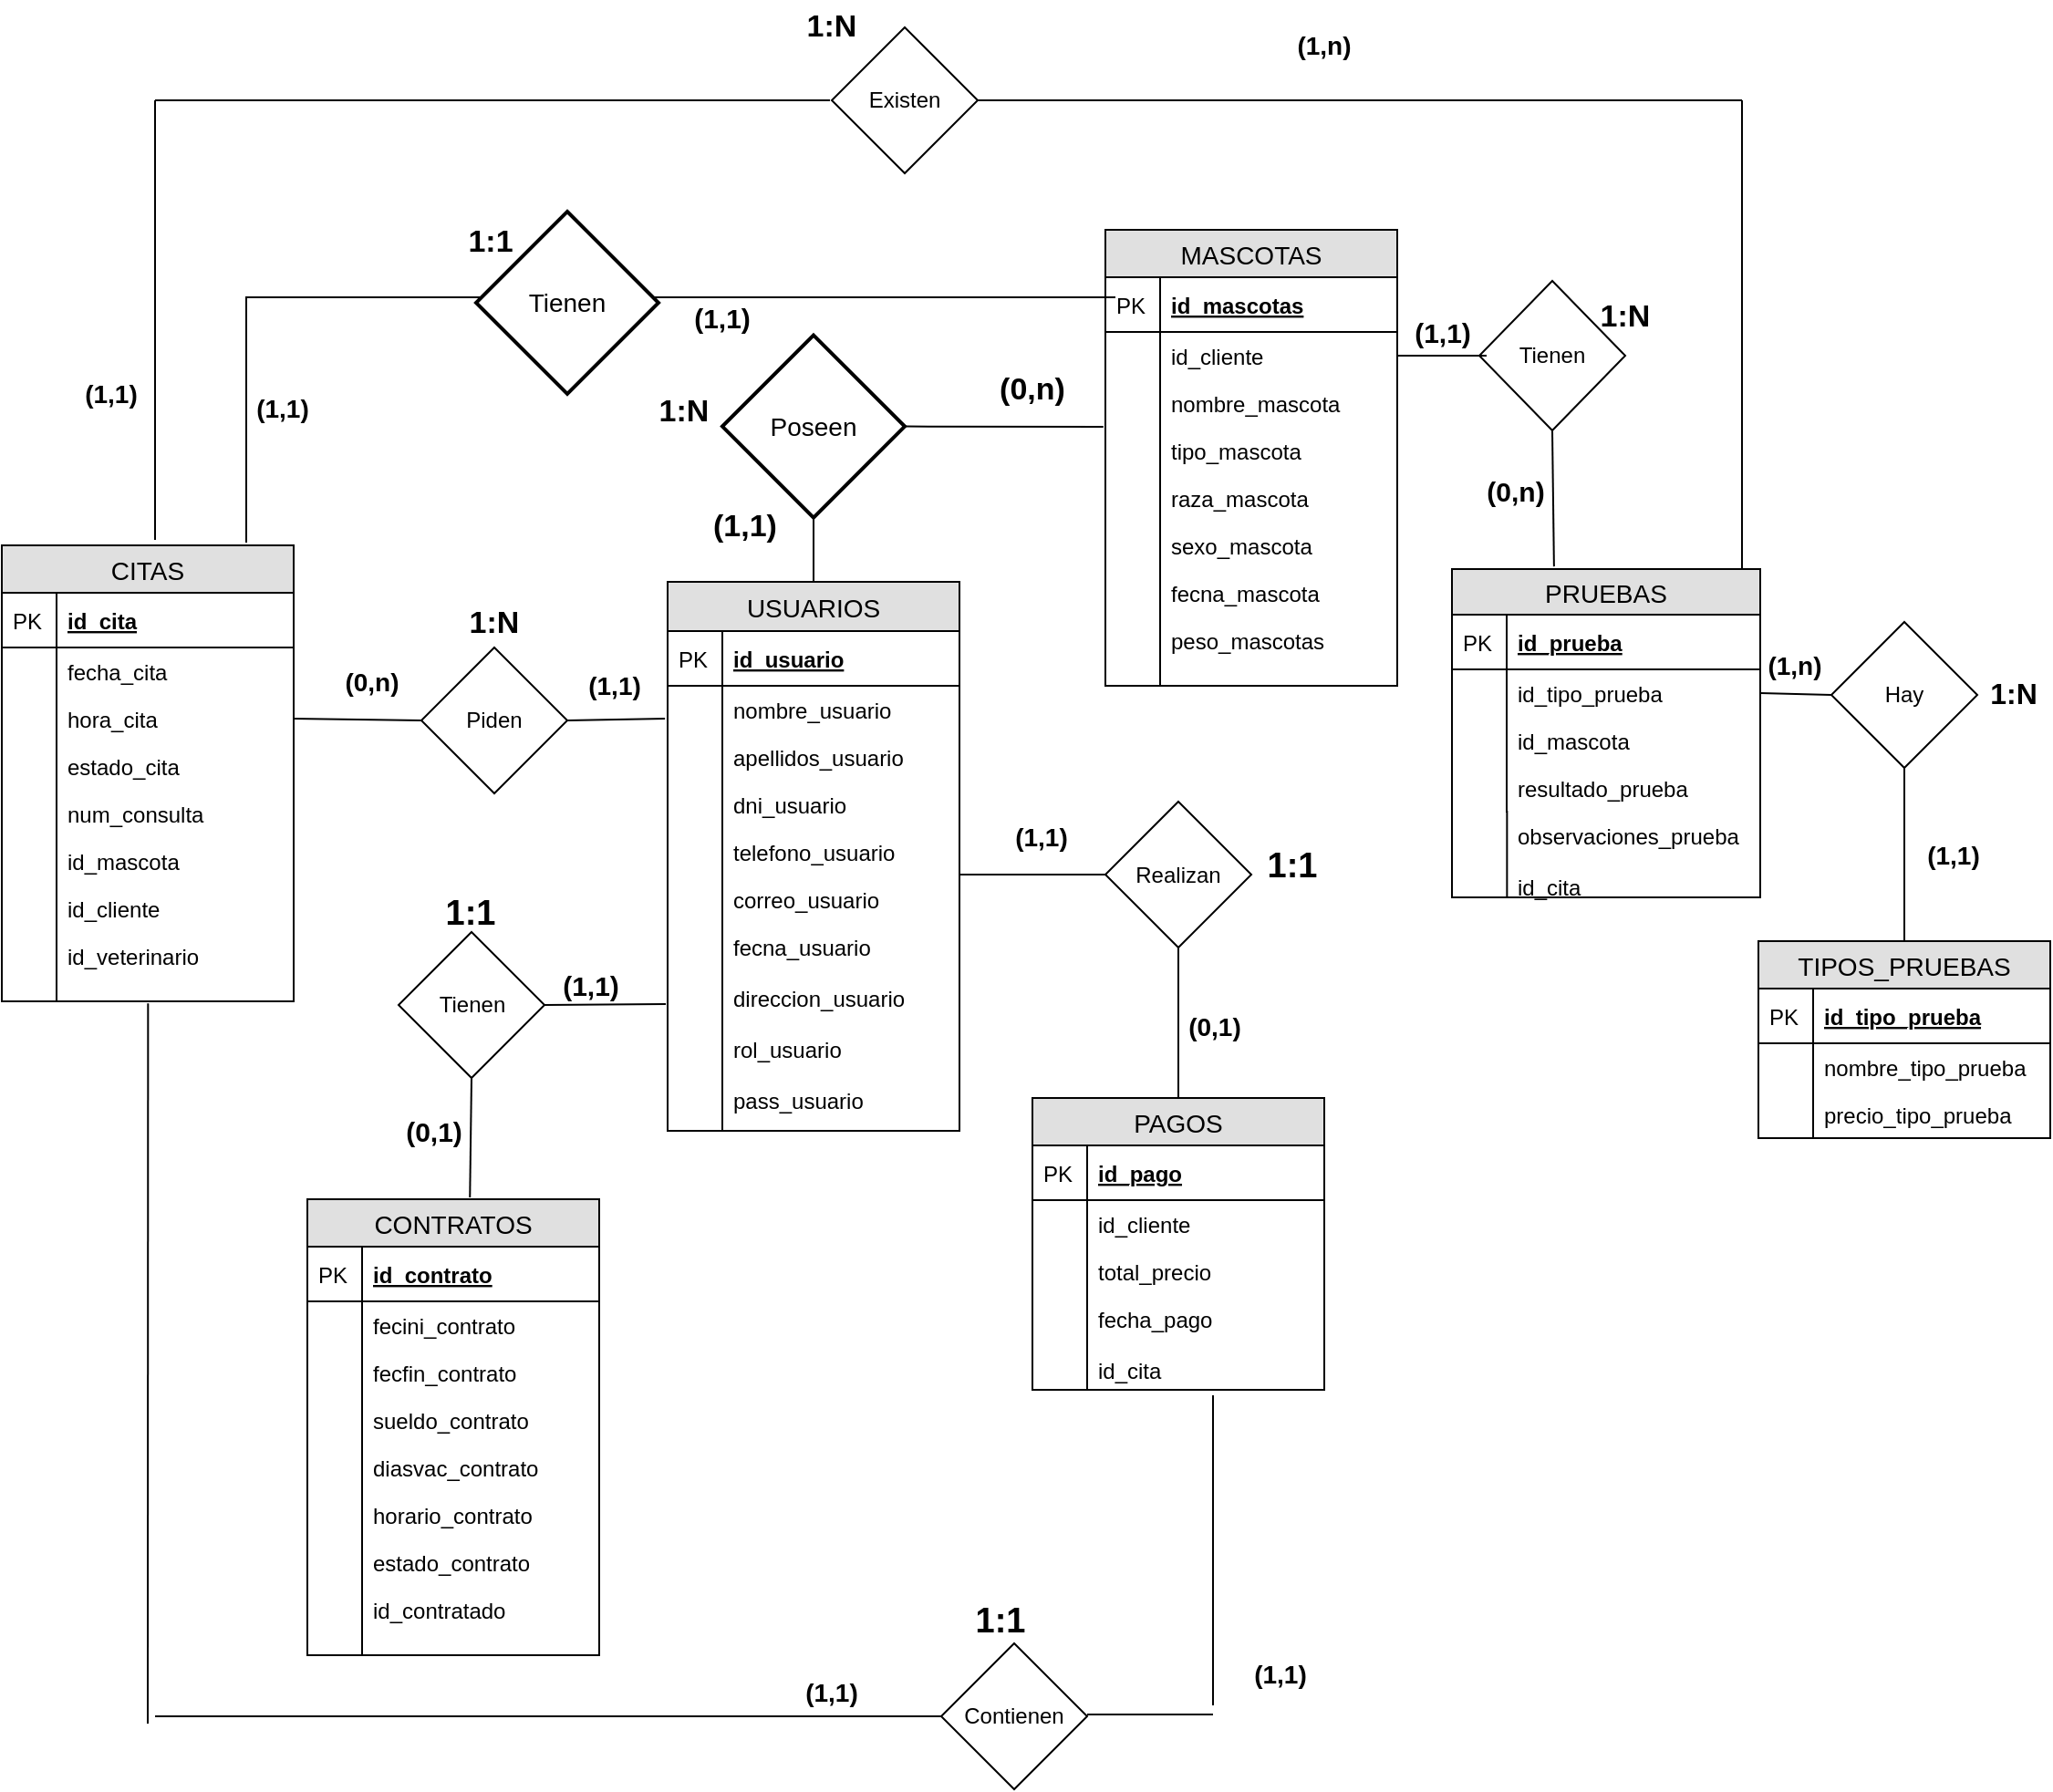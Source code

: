 <mxfile version="10.6.5" type="device"><diagram id="IYb34fMl7x2EvdVLrLcc" name="Page-1"><mxGraphModel dx="1837" dy="550" grid="1" gridSize="10" guides="1" tooltips="1" connect="1" arrows="1" fold="1" page="1" pageScale="1" pageWidth="827" pageHeight="1169" math="0" shadow="0"><root><mxCell id="0"/><mxCell id="1" parent="0"/><mxCell id="CLVACz6pk4VIJfREHLNW-69" value="CITAS" style="swimlane;fontStyle=0;childLayout=stackLayout;horizontal=1;startSize=26;fillColor=#e0e0e0;horizontalStack=0;resizeParent=1;resizeParentMax=0;resizeLast=0;collapsible=1;marginBottom=0;swimlaneFillColor=#ffffff;align=center;fontSize=14;" parent="1" vertex="1"><mxGeometry x="-574" y="404" width="160" height="250" as="geometry"><mxRectangle x="20" y="20" width="70" height="26" as="alternateBounds"/></mxGeometry></mxCell><mxCell id="CLVACz6pk4VIJfREHLNW-70" value="id_cita" style="shape=partialRectangle;top=0;left=0;right=0;bottom=1;align=left;verticalAlign=middle;fillColor=none;spacingLeft=34;spacingRight=4;overflow=hidden;rotatable=0;points=[[0,0.5],[1,0.5]];portConstraint=eastwest;dropTarget=0;fontStyle=5;fontSize=12;" parent="CLVACz6pk4VIJfREHLNW-69" vertex="1"><mxGeometry y="26" width="160" height="30" as="geometry"/></mxCell><mxCell id="CLVACz6pk4VIJfREHLNW-71" value="PK" style="shape=partialRectangle;top=0;left=0;bottom=0;fillColor=none;align=left;verticalAlign=middle;spacingLeft=4;spacingRight=4;overflow=hidden;rotatable=0;points=[];portConstraint=eastwest;part=1;fontSize=12;" parent="CLVACz6pk4VIJfREHLNW-70" vertex="1" connectable="0"><mxGeometry width="30" height="30" as="geometry"/></mxCell><mxCell id="CLVACz6pk4VIJfREHLNW-72" value="fecha_cita" style="shape=partialRectangle;top=0;left=0;right=0;bottom=0;align=left;verticalAlign=top;fillColor=none;spacingLeft=34;spacingRight=4;overflow=hidden;rotatable=0;points=[[0,0.5],[1,0.5]];portConstraint=eastwest;dropTarget=0;fontSize=12;" parent="CLVACz6pk4VIJfREHLNW-69" vertex="1"><mxGeometry y="56" width="160" height="26" as="geometry"/></mxCell><mxCell id="CLVACz6pk4VIJfREHLNW-73" value="" style="shape=partialRectangle;top=0;left=0;bottom=0;fillColor=none;align=left;verticalAlign=top;spacingLeft=4;spacingRight=4;overflow=hidden;rotatable=0;points=[];portConstraint=eastwest;part=1;fontSize=12;" parent="CLVACz6pk4VIJfREHLNW-72" vertex="1" connectable="0"><mxGeometry width="30" height="26" as="geometry"/></mxCell><mxCell id="CLVACz6pk4VIJfREHLNW-74" value="hora_cita" style="shape=partialRectangle;top=0;left=0;right=0;bottom=0;align=left;verticalAlign=top;fillColor=none;spacingLeft=34;spacingRight=4;overflow=hidden;rotatable=0;points=[[0,0.5],[1,0.5]];portConstraint=eastwest;dropTarget=0;fontSize=12;" parent="CLVACz6pk4VIJfREHLNW-69" vertex="1"><mxGeometry y="82" width="160" height="26" as="geometry"/></mxCell><mxCell id="CLVACz6pk4VIJfREHLNW-75" value="" style="shape=partialRectangle;top=0;left=0;bottom=0;fillColor=none;align=left;verticalAlign=top;spacingLeft=4;spacingRight=4;overflow=hidden;rotatable=0;points=[];portConstraint=eastwest;part=1;fontSize=12;" parent="CLVACz6pk4VIJfREHLNW-74" vertex="1" connectable="0"><mxGeometry width="30" height="26" as="geometry"/></mxCell><mxCell id="CLVACz6pk4VIJfREHLNW-147" value="estado_cita" style="shape=partialRectangle;top=0;left=0;right=0;bottom=0;align=left;verticalAlign=top;fillColor=none;spacingLeft=34;spacingRight=4;overflow=hidden;rotatable=0;points=[[0,0.5],[1,0.5]];portConstraint=eastwest;dropTarget=0;fontSize=12;" parent="CLVACz6pk4VIJfREHLNW-69" vertex="1"><mxGeometry y="108" width="160" height="26" as="geometry"/></mxCell><mxCell id="CLVACz6pk4VIJfREHLNW-148" value="" style="shape=partialRectangle;top=0;left=0;bottom=0;fillColor=none;align=left;verticalAlign=top;spacingLeft=4;spacingRight=4;overflow=hidden;rotatable=0;points=[];portConstraint=eastwest;part=1;fontSize=12;" parent="CLVACz6pk4VIJfREHLNW-147" vertex="1" connectable="0"><mxGeometry width="30" height="26" as="geometry"/></mxCell><mxCell id="CLVACz6pk4VIJfREHLNW-149" value="num_consulta" style="shape=partialRectangle;top=0;left=0;right=0;bottom=0;align=left;verticalAlign=top;fillColor=none;spacingLeft=34;spacingRight=4;overflow=hidden;rotatable=0;points=[[0,0.5],[1,0.5]];portConstraint=eastwest;dropTarget=0;fontSize=12;" parent="CLVACz6pk4VIJfREHLNW-69" vertex="1"><mxGeometry y="134" width="160" height="26" as="geometry"/></mxCell><mxCell id="CLVACz6pk4VIJfREHLNW-150" value="" style="shape=partialRectangle;top=0;left=0;bottom=0;fillColor=none;align=left;verticalAlign=top;spacingLeft=4;spacingRight=4;overflow=hidden;rotatable=0;points=[];portConstraint=eastwest;part=1;fontSize=12;" parent="CLVACz6pk4VIJfREHLNW-149" vertex="1" connectable="0"><mxGeometry width="30" height="26" as="geometry"/></mxCell><mxCell id="CLVACz6pk4VIJfREHLNW-151" value="id_mascota" style="shape=partialRectangle;top=0;left=0;right=0;bottom=0;align=left;verticalAlign=top;fillColor=none;spacingLeft=34;spacingRight=4;overflow=hidden;rotatable=0;points=[[0,0.5],[1,0.5]];portConstraint=eastwest;dropTarget=0;fontSize=12;" parent="CLVACz6pk4VIJfREHLNW-69" vertex="1"><mxGeometry y="160" width="160" height="26" as="geometry"/></mxCell><mxCell id="CLVACz6pk4VIJfREHLNW-152" value="" style="shape=partialRectangle;top=0;left=0;bottom=0;fillColor=none;align=left;verticalAlign=top;spacingLeft=4;spacingRight=4;overflow=hidden;rotatable=0;points=[];portConstraint=eastwest;part=1;fontSize=12;" parent="CLVACz6pk4VIJfREHLNW-151" vertex="1" connectable="0"><mxGeometry width="30" height="26" as="geometry"/></mxCell><mxCell id="CLVACz6pk4VIJfREHLNW-157" value="id_cliente" style="shape=partialRectangle;top=0;left=0;right=0;bottom=0;align=left;verticalAlign=top;fillColor=none;spacingLeft=34;spacingRight=4;overflow=hidden;rotatable=0;points=[[0,0.5],[1,0.5]];portConstraint=eastwest;dropTarget=0;fontSize=12;" parent="CLVACz6pk4VIJfREHLNW-69" vertex="1"><mxGeometry y="186" width="160" height="26" as="geometry"/></mxCell><mxCell id="CLVACz6pk4VIJfREHLNW-158" value="" style="shape=partialRectangle;top=0;left=0;bottom=0;fillColor=none;align=left;verticalAlign=top;spacingLeft=4;spacingRight=4;overflow=hidden;rotatable=0;points=[];portConstraint=eastwest;part=1;fontSize=12;" parent="CLVACz6pk4VIJfREHLNW-157" vertex="1" connectable="0"><mxGeometry width="30" height="26" as="geometry"/></mxCell><mxCell id="CLVACz6pk4VIJfREHLNW-76" value="id_veterinario&#10;" style="shape=partialRectangle;top=0;left=0;right=0;bottom=0;align=left;verticalAlign=top;fillColor=none;spacingLeft=34;spacingRight=4;overflow=hidden;rotatable=0;points=[[0,0.5],[1,0.5]];portConstraint=eastwest;dropTarget=0;fontSize=12;" parent="CLVACz6pk4VIJfREHLNW-69" vertex="1"><mxGeometry y="212" width="160" height="38" as="geometry"/></mxCell><mxCell id="CLVACz6pk4VIJfREHLNW-77" value="" style="shape=partialRectangle;top=0;left=0;bottom=0;fillColor=none;align=left;verticalAlign=top;spacingLeft=4;spacingRight=4;overflow=hidden;rotatable=0;points=[];portConstraint=eastwest;part=1;fontSize=12;" parent="CLVACz6pk4VIJfREHLNW-76" vertex="1" connectable="0"><mxGeometry width="30" height="38" as="geometry"/></mxCell><mxCell id="CLVACz6pk4VIJfREHLNW-159" value="CONTRATOS" style="swimlane;fontStyle=0;childLayout=stackLayout;horizontal=1;startSize=26;fillColor=#e0e0e0;horizontalStack=0;resizeParent=1;resizeParentMax=0;resizeLast=0;collapsible=1;marginBottom=0;swimlaneFillColor=#ffffff;align=center;fontSize=14;" parent="1" vertex="1"><mxGeometry x="-406.5" y="762.5" width="160" height="250" as="geometry"><mxRectangle x="20" y="20" width="70" height="26" as="alternateBounds"/></mxGeometry></mxCell><mxCell id="CLVACz6pk4VIJfREHLNW-160" value="id_contrato" style="shape=partialRectangle;top=0;left=0;right=0;bottom=1;align=left;verticalAlign=middle;fillColor=none;spacingLeft=34;spacingRight=4;overflow=hidden;rotatable=0;points=[[0,0.5],[1,0.5]];portConstraint=eastwest;dropTarget=0;fontStyle=5;fontSize=12;" parent="CLVACz6pk4VIJfREHLNW-159" vertex="1"><mxGeometry y="26" width="160" height="30" as="geometry"/></mxCell><mxCell id="CLVACz6pk4VIJfREHLNW-161" value="PK" style="shape=partialRectangle;top=0;left=0;bottom=0;fillColor=none;align=left;verticalAlign=middle;spacingLeft=4;spacingRight=4;overflow=hidden;rotatable=0;points=[];portConstraint=eastwest;part=1;fontSize=12;" parent="CLVACz6pk4VIJfREHLNW-160" vertex="1" connectable="0"><mxGeometry width="30" height="30" as="geometry"/></mxCell><mxCell id="CLVACz6pk4VIJfREHLNW-162" value="fecini_contrato" style="shape=partialRectangle;top=0;left=0;right=0;bottom=0;align=left;verticalAlign=top;fillColor=none;spacingLeft=34;spacingRight=4;overflow=hidden;rotatable=0;points=[[0,0.5],[1,0.5]];portConstraint=eastwest;dropTarget=0;fontSize=12;" parent="CLVACz6pk4VIJfREHLNW-159" vertex="1"><mxGeometry y="56" width="160" height="26" as="geometry"/></mxCell><mxCell id="CLVACz6pk4VIJfREHLNW-163" value="" style="shape=partialRectangle;top=0;left=0;bottom=0;fillColor=none;align=left;verticalAlign=top;spacingLeft=4;spacingRight=4;overflow=hidden;rotatable=0;points=[];portConstraint=eastwest;part=1;fontSize=12;" parent="CLVACz6pk4VIJfREHLNW-162" vertex="1" connectable="0"><mxGeometry width="30" height="26" as="geometry"/></mxCell><mxCell id="CLVACz6pk4VIJfREHLNW-164" value="fecfin_contrato" style="shape=partialRectangle;top=0;left=0;right=0;bottom=0;align=left;verticalAlign=top;fillColor=none;spacingLeft=34;spacingRight=4;overflow=hidden;rotatable=0;points=[[0,0.5],[1,0.5]];portConstraint=eastwest;dropTarget=0;fontSize=12;" parent="CLVACz6pk4VIJfREHLNW-159" vertex="1"><mxGeometry y="82" width="160" height="26" as="geometry"/></mxCell><mxCell id="CLVACz6pk4VIJfREHLNW-165" value="" style="shape=partialRectangle;top=0;left=0;bottom=0;fillColor=none;align=left;verticalAlign=top;spacingLeft=4;spacingRight=4;overflow=hidden;rotatable=0;points=[];portConstraint=eastwest;part=1;fontSize=12;" parent="CLVACz6pk4VIJfREHLNW-164" vertex="1" connectable="0"><mxGeometry width="30" height="26" as="geometry"/></mxCell><mxCell id="CLVACz6pk4VIJfREHLNW-166" value="sueldo_contrato" style="shape=partialRectangle;top=0;left=0;right=0;bottom=0;align=left;verticalAlign=top;fillColor=none;spacingLeft=34;spacingRight=4;overflow=hidden;rotatable=0;points=[[0,0.5],[1,0.5]];portConstraint=eastwest;dropTarget=0;fontSize=12;" parent="CLVACz6pk4VIJfREHLNW-159" vertex="1"><mxGeometry y="108" width="160" height="26" as="geometry"/></mxCell><mxCell id="CLVACz6pk4VIJfREHLNW-167" value="" style="shape=partialRectangle;top=0;left=0;bottom=0;fillColor=none;align=left;verticalAlign=top;spacingLeft=4;spacingRight=4;overflow=hidden;rotatable=0;points=[];portConstraint=eastwest;part=1;fontSize=12;" parent="CLVACz6pk4VIJfREHLNW-166" vertex="1" connectable="0"><mxGeometry width="30" height="26" as="geometry"/></mxCell><mxCell id="CLVACz6pk4VIJfREHLNW-168" value="diasvac_contrato" style="shape=partialRectangle;top=0;left=0;right=0;bottom=0;align=left;verticalAlign=top;fillColor=none;spacingLeft=34;spacingRight=4;overflow=hidden;rotatable=0;points=[[0,0.5],[1,0.5]];portConstraint=eastwest;dropTarget=0;fontSize=12;" parent="CLVACz6pk4VIJfREHLNW-159" vertex="1"><mxGeometry y="134" width="160" height="26" as="geometry"/></mxCell><mxCell id="CLVACz6pk4VIJfREHLNW-169" value="" style="shape=partialRectangle;top=0;left=0;bottom=0;fillColor=none;align=left;verticalAlign=top;spacingLeft=4;spacingRight=4;overflow=hidden;rotatable=0;points=[];portConstraint=eastwest;part=1;fontSize=12;" parent="CLVACz6pk4VIJfREHLNW-168" vertex="1" connectable="0"><mxGeometry width="30" height="26" as="geometry"/></mxCell><mxCell id="CLVACz6pk4VIJfREHLNW-170" value="horario_contrato" style="shape=partialRectangle;top=0;left=0;right=0;bottom=0;align=left;verticalAlign=top;fillColor=none;spacingLeft=34;spacingRight=4;overflow=hidden;rotatable=0;points=[[0,0.5],[1,0.5]];portConstraint=eastwest;dropTarget=0;fontSize=12;" parent="CLVACz6pk4VIJfREHLNW-159" vertex="1"><mxGeometry y="160" width="160" height="26" as="geometry"/></mxCell><mxCell id="CLVACz6pk4VIJfREHLNW-171" value="" style="shape=partialRectangle;top=0;left=0;bottom=0;fillColor=none;align=left;verticalAlign=top;spacingLeft=4;spacingRight=4;overflow=hidden;rotatable=0;points=[];portConstraint=eastwest;part=1;fontSize=12;" parent="CLVACz6pk4VIJfREHLNW-170" vertex="1" connectable="0"><mxGeometry width="30" height="26" as="geometry"/></mxCell><mxCell id="CLVACz6pk4VIJfREHLNW-172" value="estado_contrato" style="shape=partialRectangle;top=0;left=0;right=0;bottom=0;align=left;verticalAlign=top;fillColor=none;spacingLeft=34;spacingRight=4;overflow=hidden;rotatable=0;points=[[0,0.5],[1,0.5]];portConstraint=eastwest;dropTarget=0;fontSize=12;" parent="CLVACz6pk4VIJfREHLNW-159" vertex="1"><mxGeometry y="186" width="160" height="26" as="geometry"/></mxCell><mxCell id="CLVACz6pk4VIJfREHLNW-173" value="" style="shape=partialRectangle;top=0;left=0;bottom=0;fillColor=none;align=left;verticalAlign=top;spacingLeft=4;spacingRight=4;overflow=hidden;rotatable=0;points=[];portConstraint=eastwest;part=1;fontSize=12;" parent="CLVACz6pk4VIJfREHLNW-172" vertex="1" connectable="0"><mxGeometry width="30" height="26" as="geometry"/></mxCell><mxCell id="CLVACz6pk4VIJfREHLNW-174" value="id_contratado&#10;" style="shape=partialRectangle;top=0;left=0;right=0;bottom=0;align=left;verticalAlign=top;fillColor=none;spacingLeft=34;spacingRight=4;overflow=hidden;rotatable=0;points=[[0,0.5],[1,0.5]];portConstraint=eastwest;dropTarget=0;fontSize=12;" parent="CLVACz6pk4VIJfREHLNW-159" vertex="1"><mxGeometry y="212" width="160" height="38" as="geometry"/></mxCell><mxCell id="CLVACz6pk4VIJfREHLNW-175" value="" style="shape=partialRectangle;top=0;left=0;bottom=0;fillColor=none;align=left;verticalAlign=top;spacingLeft=4;spacingRight=4;overflow=hidden;rotatable=0;points=[];portConstraint=eastwest;part=1;fontSize=12;" parent="CLVACz6pk4VIJfREHLNW-174" vertex="1" connectable="0"><mxGeometry width="30" height="38" as="geometry"/></mxCell><mxCell id="CLVACz6pk4VIJfREHLNW-176" value="MASCOTAS" style="swimlane;fontStyle=0;childLayout=stackLayout;horizontal=1;startSize=26;fillColor=#e0e0e0;horizontalStack=0;resizeParent=1;resizeParentMax=0;resizeLast=0;collapsible=1;marginBottom=0;swimlaneFillColor=#ffffff;align=center;fontSize=14;" parent="1" vertex="1"><mxGeometry x="31" y="231" width="160" height="250" as="geometry"><mxRectangle x="20" y="20" width="70" height="26" as="alternateBounds"/></mxGeometry></mxCell><mxCell id="CLVACz6pk4VIJfREHLNW-177" value="id_mascotas" style="shape=partialRectangle;top=0;left=0;right=0;bottom=1;align=left;verticalAlign=middle;fillColor=none;spacingLeft=34;spacingRight=4;overflow=hidden;rotatable=0;points=[[0,0.5],[1,0.5]];portConstraint=eastwest;dropTarget=0;fontStyle=5;fontSize=12;" parent="CLVACz6pk4VIJfREHLNW-176" vertex="1"><mxGeometry y="26" width="160" height="30" as="geometry"/></mxCell><mxCell id="CLVACz6pk4VIJfREHLNW-178" value="PK" style="shape=partialRectangle;top=0;left=0;bottom=0;fillColor=none;align=left;verticalAlign=middle;spacingLeft=4;spacingRight=4;overflow=hidden;rotatable=0;points=[];portConstraint=eastwest;part=1;fontSize=12;" parent="CLVACz6pk4VIJfREHLNW-177" vertex="1" connectable="0"><mxGeometry width="30" height="30" as="geometry"/></mxCell><mxCell id="CLVACz6pk4VIJfREHLNW-179" value="id_cliente" style="shape=partialRectangle;top=0;left=0;right=0;bottom=0;align=left;verticalAlign=top;fillColor=none;spacingLeft=34;spacingRight=4;overflow=hidden;rotatable=0;points=[[0,0.5],[1,0.5]];portConstraint=eastwest;dropTarget=0;fontSize=12;" parent="CLVACz6pk4VIJfREHLNW-176" vertex="1"><mxGeometry y="56" width="160" height="26" as="geometry"/></mxCell><mxCell id="CLVACz6pk4VIJfREHLNW-180" value="" style="shape=partialRectangle;top=0;left=0;bottom=0;fillColor=none;align=left;verticalAlign=top;spacingLeft=4;spacingRight=4;overflow=hidden;rotatable=0;points=[];portConstraint=eastwest;part=1;fontSize=12;" parent="CLVACz6pk4VIJfREHLNW-179" vertex="1" connectable="0"><mxGeometry width="30" height="26" as="geometry"/></mxCell><mxCell id="CLVACz6pk4VIJfREHLNW-181" value="nombre_mascota" style="shape=partialRectangle;top=0;left=0;right=0;bottom=0;align=left;verticalAlign=top;fillColor=none;spacingLeft=34;spacingRight=4;overflow=hidden;rotatable=0;points=[[0,0.5],[1,0.5]];portConstraint=eastwest;dropTarget=0;fontSize=12;" parent="CLVACz6pk4VIJfREHLNW-176" vertex="1"><mxGeometry y="82" width="160" height="26" as="geometry"/></mxCell><mxCell id="CLVACz6pk4VIJfREHLNW-182" value="" style="shape=partialRectangle;top=0;left=0;bottom=0;fillColor=none;align=left;verticalAlign=top;spacingLeft=4;spacingRight=4;overflow=hidden;rotatable=0;points=[];portConstraint=eastwest;part=1;fontSize=12;" parent="CLVACz6pk4VIJfREHLNW-181" vertex="1" connectable="0"><mxGeometry width="30" height="26" as="geometry"/></mxCell><mxCell id="CLVACz6pk4VIJfREHLNW-183" value="tipo_mascota" style="shape=partialRectangle;top=0;left=0;right=0;bottom=0;align=left;verticalAlign=top;fillColor=none;spacingLeft=34;spacingRight=4;overflow=hidden;rotatable=0;points=[[0,0.5],[1,0.5]];portConstraint=eastwest;dropTarget=0;fontSize=12;" parent="CLVACz6pk4VIJfREHLNW-176" vertex="1"><mxGeometry y="108" width="160" height="26" as="geometry"/></mxCell><mxCell id="CLVACz6pk4VIJfREHLNW-184" value="" style="shape=partialRectangle;top=0;left=0;bottom=0;fillColor=none;align=left;verticalAlign=top;spacingLeft=4;spacingRight=4;overflow=hidden;rotatable=0;points=[];portConstraint=eastwest;part=1;fontSize=12;" parent="CLVACz6pk4VIJfREHLNW-183" vertex="1" connectable="0"><mxGeometry width="30" height="26" as="geometry"/></mxCell><mxCell id="CLVACz6pk4VIJfREHLNW-185" value="raza_mascota" style="shape=partialRectangle;top=0;left=0;right=0;bottom=0;align=left;verticalAlign=top;fillColor=none;spacingLeft=34;spacingRight=4;overflow=hidden;rotatable=0;points=[[0,0.5],[1,0.5]];portConstraint=eastwest;dropTarget=0;fontSize=12;" parent="CLVACz6pk4VIJfREHLNW-176" vertex="1"><mxGeometry y="134" width="160" height="26" as="geometry"/></mxCell><mxCell id="CLVACz6pk4VIJfREHLNW-186" value="" style="shape=partialRectangle;top=0;left=0;bottom=0;fillColor=none;align=left;verticalAlign=top;spacingLeft=4;spacingRight=4;overflow=hidden;rotatable=0;points=[];portConstraint=eastwest;part=1;fontSize=12;" parent="CLVACz6pk4VIJfREHLNW-185" vertex="1" connectable="0"><mxGeometry width="30" height="26" as="geometry"/></mxCell><mxCell id="CLVACz6pk4VIJfREHLNW-187" value="sexo_mascota" style="shape=partialRectangle;top=0;left=0;right=0;bottom=0;align=left;verticalAlign=top;fillColor=none;spacingLeft=34;spacingRight=4;overflow=hidden;rotatable=0;points=[[0,0.5],[1,0.5]];portConstraint=eastwest;dropTarget=0;fontSize=12;" parent="CLVACz6pk4VIJfREHLNW-176" vertex="1"><mxGeometry y="160" width="160" height="26" as="geometry"/></mxCell><mxCell id="CLVACz6pk4VIJfREHLNW-188" value="" style="shape=partialRectangle;top=0;left=0;bottom=0;fillColor=none;align=left;verticalAlign=top;spacingLeft=4;spacingRight=4;overflow=hidden;rotatable=0;points=[];portConstraint=eastwest;part=1;fontSize=12;" parent="CLVACz6pk4VIJfREHLNW-187" vertex="1" connectable="0"><mxGeometry width="30" height="26" as="geometry"/></mxCell><mxCell id="CLVACz6pk4VIJfREHLNW-189" value="fecna_mascota" style="shape=partialRectangle;top=0;left=0;right=0;bottom=0;align=left;verticalAlign=top;fillColor=none;spacingLeft=34;spacingRight=4;overflow=hidden;rotatable=0;points=[[0,0.5],[1,0.5]];portConstraint=eastwest;dropTarget=0;fontSize=12;" parent="CLVACz6pk4VIJfREHLNW-176" vertex="1"><mxGeometry y="186" width="160" height="26" as="geometry"/></mxCell><mxCell id="CLVACz6pk4VIJfREHLNW-190" value="" style="shape=partialRectangle;top=0;left=0;bottom=0;fillColor=none;align=left;verticalAlign=top;spacingLeft=4;spacingRight=4;overflow=hidden;rotatable=0;points=[];portConstraint=eastwest;part=1;fontSize=12;" parent="CLVACz6pk4VIJfREHLNW-189" vertex="1" connectable="0"><mxGeometry width="30" height="26" as="geometry"/></mxCell><mxCell id="CLVACz6pk4VIJfREHLNW-191" value="peso_mascotas&#10;" style="shape=partialRectangle;top=0;left=0;right=0;bottom=0;align=left;verticalAlign=top;fillColor=none;spacingLeft=34;spacingRight=4;overflow=hidden;rotatable=0;points=[[0,0.5],[1,0.5]];portConstraint=eastwest;dropTarget=0;fontSize=12;" parent="CLVACz6pk4VIJfREHLNW-176" vertex="1"><mxGeometry y="212" width="160" height="38" as="geometry"/></mxCell><mxCell id="CLVACz6pk4VIJfREHLNW-192" value="" style="shape=partialRectangle;top=0;left=0;bottom=0;fillColor=none;align=left;verticalAlign=top;spacingLeft=4;spacingRight=4;overflow=hidden;rotatable=0;points=[];portConstraint=eastwest;part=1;fontSize=12;" parent="CLVACz6pk4VIJfREHLNW-191" vertex="1" connectable="0"><mxGeometry width="30" height="38" as="geometry"/></mxCell><mxCell id="CLVACz6pk4VIJfREHLNW-193" value="PAGOS" style="swimlane;fontStyle=0;childLayout=stackLayout;horizontal=1;startSize=26;fillColor=#e0e0e0;horizontalStack=0;resizeParent=1;resizeParentMax=0;resizeLast=0;collapsible=1;marginBottom=0;swimlaneFillColor=#ffffff;align=center;fontSize=14;" parent="1" vertex="1"><mxGeometry x="-9" y="707" width="160" height="160" as="geometry"><mxRectangle x="20" y="20" width="70" height="26" as="alternateBounds"/></mxGeometry></mxCell><mxCell id="CLVACz6pk4VIJfREHLNW-194" value="id_pago" style="shape=partialRectangle;top=0;left=0;right=0;bottom=1;align=left;verticalAlign=middle;fillColor=none;spacingLeft=34;spacingRight=4;overflow=hidden;rotatable=0;points=[[0,0.5],[1,0.5]];portConstraint=eastwest;dropTarget=0;fontStyle=5;fontSize=12;" parent="CLVACz6pk4VIJfREHLNW-193" vertex="1"><mxGeometry y="26" width="160" height="30" as="geometry"/></mxCell><mxCell id="CLVACz6pk4VIJfREHLNW-195" value="PK" style="shape=partialRectangle;top=0;left=0;bottom=0;fillColor=none;align=left;verticalAlign=middle;spacingLeft=4;spacingRight=4;overflow=hidden;rotatable=0;points=[];portConstraint=eastwest;part=1;fontSize=12;" parent="CLVACz6pk4VIJfREHLNW-194" vertex="1" connectable="0"><mxGeometry width="30" height="30" as="geometry"/></mxCell><mxCell id="CLVACz6pk4VIJfREHLNW-196" value="id_cliente" style="shape=partialRectangle;top=0;left=0;right=0;bottom=0;align=left;verticalAlign=top;fillColor=none;spacingLeft=34;spacingRight=4;overflow=hidden;rotatable=0;points=[[0,0.5],[1,0.5]];portConstraint=eastwest;dropTarget=0;fontSize=12;" parent="CLVACz6pk4VIJfREHLNW-193" vertex="1"><mxGeometry y="56" width="160" height="26" as="geometry"/></mxCell><mxCell id="CLVACz6pk4VIJfREHLNW-197" value="" style="shape=partialRectangle;top=0;left=0;bottom=0;fillColor=none;align=left;verticalAlign=top;spacingLeft=4;spacingRight=4;overflow=hidden;rotatable=0;points=[];portConstraint=eastwest;part=1;fontSize=12;" parent="CLVACz6pk4VIJfREHLNW-196" vertex="1" connectable="0"><mxGeometry width="30" height="26" as="geometry"/></mxCell><mxCell id="CLVACz6pk4VIJfREHLNW-198" value="total_precio" style="shape=partialRectangle;top=0;left=0;right=0;bottom=0;align=left;verticalAlign=top;fillColor=none;spacingLeft=34;spacingRight=4;overflow=hidden;rotatable=0;points=[[0,0.5],[1,0.5]];portConstraint=eastwest;dropTarget=0;fontSize=12;" parent="CLVACz6pk4VIJfREHLNW-193" vertex="1"><mxGeometry y="82" width="160" height="26" as="geometry"/></mxCell><mxCell id="CLVACz6pk4VIJfREHLNW-199" value="" style="shape=partialRectangle;top=0;left=0;bottom=0;fillColor=none;align=left;verticalAlign=top;spacingLeft=4;spacingRight=4;overflow=hidden;rotatable=0;points=[];portConstraint=eastwest;part=1;fontSize=12;" parent="CLVACz6pk4VIJfREHLNW-198" vertex="1" connectable="0"><mxGeometry width="30" height="26" as="geometry"/></mxCell><mxCell id="CLVACz6pk4VIJfREHLNW-200" value="fecha_pago&#10;&#10;id_cita" style="shape=partialRectangle;top=0;left=0;right=0;bottom=0;align=left;verticalAlign=top;fillColor=none;spacingLeft=34;spacingRight=4;overflow=hidden;rotatable=0;points=[[0,0.5],[1,0.5]];portConstraint=eastwest;dropTarget=0;fontSize=12;" parent="CLVACz6pk4VIJfREHLNW-193" vertex="1"><mxGeometry y="108" width="160" height="52" as="geometry"/></mxCell><mxCell id="CLVACz6pk4VIJfREHLNW-201" value="" style="shape=partialRectangle;top=0;left=0;bottom=0;fillColor=none;align=left;verticalAlign=top;spacingLeft=4;spacingRight=4;overflow=hidden;rotatable=0;points=[];portConstraint=eastwest;part=1;fontSize=12;" parent="CLVACz6pk4VIJfREHLNW-200" vertex="1" connectable="0"><mxGeometry width="30" height="52" as="geometry"/></mxCell><mxCell id="CLVACz6pk4VIJfREHLNW-210" value="PRUEBAS" style="swimlane;fontStyle=0;childLayout=stackLayout;horizontal=1;startSize=25;fillColor=#e0e0e0;horizontalStack=0;resizeParent=1;resizeParentMax=0;resizeLast=0;collapsible=1;marginBottom=0;swimlaneFillColor=#ffffff;align=center;fontSize=14;" parent="1" vertex="1"><mxGeometry x="221" y="417" width="169" height="180" as="geometry"><mxRectangle x="20" y="20" width="70" height="26" as="alternateBounds"/></mxGeometry></mxCell><mxCell id="CLVACz6pk4VIJfREHLNW-211" value="id_prueba" style="shape=partialRectangle;top=0;left=0;right=0;bottom=1;align=left;verticalAlign=middle;fillColor=none;spacingLeft=34;spacingRight=4;overflow=hidden;rotatable=0;points=[[0,0.5],[1,0.5]];portConstraint=eastwest;dropTarget=0;fontStyle=5;fontSize=12;" parent="CLVACz6pk4VIJfREHLNW-210" vertex="1"><mxGeometry y="25" width="169" height="30" as="geometry"/></mxCell><mxCell id="CLVACz6pk4VIJfREHLNW-212" value="PK" style="shape=partialRectangle;top=0;left=0;bottom=0;fillColor=none;align=left;verticalAlign=middle;spacingLeft=4;spacingRight=4;overflow=hidden;rotatable=0;points=[];portConstraint=eastwest;part=1;fontSize=12;" parent="CLVACz6pk4VIJfREHLNW-211" vertex="1" connectable="0"><mxGeometry width="30" height="30" as="geometry"/></mxCell><mxCell id="CLVACz6pk4VIJfREHLNW-213" value="id_tipo_prueba" style="shape=partialRectangle;top=0;left=0;right=0;bottom=0;align=left;verticalAlign=top;fillColor=none;spacingLeft=34;spacingRight=4;overflow=hidden;rotatable=0;points=[[0,0.5],[1,0.5]];portConstraint=eastwest;dropTarget=0;fontSize=12;" parent="CLVACz6pk4VIJfREHLNW-210" vertex="1"><mxGeometry y="55" width="169" height="26" as="geometry"/></mxCell><mxCell id="CLVACz6pk4VIJfREHLNW-214" value="" style="shape=partialRectangle;top=0;left=0;bottom=0;fillColor=none;align=left;verticalAlign=top;spacingLeft=4;spacingRight=4;overflow=hidden;rotatable=0;points=[];portConstraint=eastwest;part=1;fontSize=12;" parent="CLVACz6pk4VIJfREHLNW-213" vertex="1" connectable="0"><mxGeometry width="30" height="26" as="geometry"/></mxCell><mxCell id="CLVACz6pk4VIJfREHLNW-215" value="id_mascota" style="shape=partialRectangle;top=0;left=0;right=0;bottom=0;align=left;verticalAlign=top;fillColor=none;spacingLeft=34;spacingRight=4;overflow=hidden;rotatable=0;points=[[0,0.5],[1,0.5]];portConstraint=eastwest;dropTarget=0;fontSize=12;" parent="CLVACz6pk4VIJfREHLNW-210" vertex="1"><mxGeometry y="81" width="169" height="26" as="geometry"/></mxCell><mxCell id="CLVACz6pk4VIJfREHLNW-216" value="" style="shape=partialRectangle;top=0;left=0;bottom=0;fillColor=none;align=left;verticalAlign=top;spacingLeft=4;spacingRight=4;overflow=hidden;rotatable=0;points=[];portConstraint=eastwest;part=1;fontSize=12;" parent="CLVACz6pk4VIJfREHLNW-215" vertex="1" connectable="0"><mxGeometry width="30" height="26" as="geometry"/></mxCell><mxCell id="CLVACz6pk4VIJfREHLNW-217" value="resultado_prueba" style="shape=partialRectangle;top=0;left=0;right=0;bottom=0;align=left;verticalAlign=top;fillColor=none;spacingLeft=34;spacingRight=4;overflow=hidden;rotatable=0;points=[[0,0.5],[1,0.5]];portConstraint=eastwest;dropTarget=0;fontSize=12;" parent="CLVACz6pk4VIJfREHLNW-210" vertex="1"><mxGeometry y="107" width="169" height="26" as="geometry"/></mxCell><mxCell id="CLVACz6pk4VIJfREHLNW-218" value="" style="shape=partialRectangle;top=0;left=0;bottom=0;fillColor=none;align=left;verticalAlign=top;spacingLeft=4;spacingRight=4;overflow=hidden;rotatable=0;points=[];portConstraint=eastwest;part=1;fontSize=12;" parent="CLVACz6pk4VIJfREHLNW-217" vertex="1" connectable="0"><mxGeometry width="30" height="26" as="geometry"/></mxCell><mxCell id="CLVACz6pk4VIJfREHLNW-219" value="observaciones_prueba&#10;&#10;id_cita&#10;" style="shape=partialRectangle;top=0;left=0;right=0;bottom=0;align=left;verticalAlign=top;fillColor=none;spacingLeft=34;spacingRight=4;overflow=hidden;rotatable=0;points=[[0,0.5],[1,0.5]];portConstraint=eastwest;dropTarget=0;fontSize=12;" parent="CLVACz6pk4VIJfREHLNW-210" vertex="1"><mxGeometry y="133" width="169" height="47" as="geometry"/></mxCell><mxCell id="CLVACz6pk4VIJfREHLNW-220" value="" style="shape=partialRectangle;top=0;left=0;bottom=0;fillColor=none;align=left;verticalAlign=top;spacingLeft=4;spacingRight=4;overflow=hidden;rotatable=0;points=[];portConstraint=eastwest;part=1;fontSize=12;" parent="CLVACz6pk4VIJfREHLNW-219" vertex="1" connectable="0"><mxGeometry width="30.178" height="47" as="geometry"/></mxCell><mxCell id="CLVACz6pk4VIJfREHLNW-227" value="TIPOS_PRUEBAS" style="swimlane;fontStyle=0;childLayout=stackLayout;horizontal=1;startSize=26;fillColor=#e0e0e0;horizontalStack=0;resizeParent=1;resizeParentMax=0;resizeLast=0;collapsible=1;marginBottom=0;swimlaneFillColor=#ffffff;align=center;fontSize=14;" parent="1" vertex="1"><mxGeometry x="389" y="621" width="160" height="108" as="geometry"><mxRectangle x="20" y="20" width="70" height="26" as="alternateBounds"/></mxGeometry></mxCell><mxCell id="CLVACz6pk4VIJfREHLNW-228" value="id_tipo_prueba" style="shape=partialRectangle;top=0;left=0;right=0;bottom=1;align=left;verticalAlign=middle;fillColor=none;spacingLeft=34;spacingRight=4;overflow=hidden;rotatable=0;points=[[0,0.5],[1,0.5]];portConstraint=eastwest;dropTarget=0;fontStyle=5;fontSize=12;" parent="CLVACz6pk4VIJfREHLNW-227" vertex="1"><mxGeometry y="26" width="160" height="30" as="geometry"/></mxCell><mxCell id="CLVACz6pk4VIJfREHLNW-229" value="PK" style="shape=partialRectangle;top=0;left=0;bottom=0;fillColor=none;align=left;verticalAlign=middle;spacingLeft=4;spacingRight=4;overflow=hidden;rotatable=0;points=[];portConstraint=eastwest;part=1;fontSize=12;" parent="CLVACz6pk4VIJfREHLNW-228" vertex="1" connectable="0"><mxGeometry width="30" height="30" as="geometry"/></mxCell><mxCell id="CLVACz6pk4VIJfREHLNW-230" value="nombre_tipo_prueba" style="shape=partialRectangle;top=0;left=0;right=0;bottom=0;align=left;verticalAlign=top;fillColor=none;spacingLeft=34;spacingRight=4;overflow=hidden;rotatable=0;points=[[0,0.5],[1,0.5]];portConstraint=eastwest;dropTarget=0;fontSize=12;" parent="CLVACz6pk4VIJfREHLNW-227" vertex="1"><mxGeometry y="56" width="160" height="26" as="geometry"/></mxCell><mxCell id="CLVACz6pk4VIJfREHLNW-231" value="" style="shape=partialRectangle;top=0;left=0;bottom=0;fillColor=none;align=left;verticalAlign=top;spacingLeft=4;spacingRight=4;overflow=hidden;rotatable=0;points=[];portConstraint=eastwest;part=1;fontSize=12;" parent="CLVACz6pk4VIJfREHLNW-230" vertex="1" connectable="0"><mxGeometry width="30" height="26" as="geometry"/></mxCell><mxCell id="CLVACz6pk4VIJfREHLNW-232" value="precio_tipo_prueba" style="shape=partialRectangle;top=0;left=0;right=0;bottom=0;align=left;verticalAlign=top;fillColor=none;spacingLeft=34;spacingRight=4;overflow=hidden;rotatable=0;points=[[0,0.5],[1,0.5]];portConstraint=eastwest;dropTarget=0;fontSize=12;" parent="CLVACz6pk4VIJfREHLNW-227" vertex="1"><mxGeometry y="82" width="160" height="26" as="geometry"/></mxCell><mxCell id="CLVACz6pk4VIJfREHLNW-233" value="" style="shape=partialRectangle;top=0;left=0;bottom=0;fillColor=none;align=left;verticalAlign=top;spacingLeft=4;spacingRight=4;overflow=hidden;rotatable=0;points=[];portConstraint=eastwest;part=1;fontSize=12;" parent="CLVACz6pk4VIJfREHLNW-232" vertex="1" connectable="0"><mxGeometry width="30" height="26" as="geometry"/></mxCell><mxCell id="CLVACz6pk4VIJfREHLNW-236" value="USUARIOS" style="swimlane;fontStyle=0;childLayout=stackLayout;horizontal=1;startSize=27;fillColor=#e0e0e0;horizontalStack=0;resizeParent=1;resizeParentMax=0;resizeLast=0;collapsible=1;marginBottom=0;swimlaneFillColor=#ffffff;align=center;fontSize=14;" parent="1" vertex="1"><mxGeometry x="-209" y="424" width="160" height="301" as="geometry"><mxRectangle x="20" y="20" width="70" height="26" as="alternateBounds"/></mxGeometry></mxCell><mxCell id="CLVACz6pk4VIJfREHLNW-237" value="id_usuario" style="shape=partialRectangle;top=0;left=0;right=0;bottom=1;align=left;verticalAlign=middle;fillColor=none;spacingLeft=34;spacingRight=4;overflow=hidden;rotatable=0;points=[[0,0.5],[1,0.5]];portConstraint=eastwest;dropTarget=0;fontStyle=5;fontSize=12;" parent="CLVACz6pk4VIJfREHLNW-236" vertex="1"><mxGeometry y="27" width="160" height="30" as="geometry"/></mxCell><mxCell id="CLVACz6pk4VIJfREHLNW-238" value="PK" style="shape=partialRectangle;top=0;left=0;bottom=0;fillColor=none;align=left;verticalAlign=middle;spacingLeft=4;spacingRight=4;overflow=hidden;rotatable=0;points=[];portConstraint=eastwest;part=1;fontSize=12;" parent="CLVACz6pk4VIJfREHLNW-237" vertex="1" connectable="0"><mxGeometry width="30" height="30" as="geometry"/></mxCell><mxCell id="CLVACz6pk4VIJfREHLNW-239" value="nombre_usuario" style="shape=partialRectangle;top=0;left=0;right=0;bottom=0;align=left;verticalAlign=top;fillColor=none;spacingLeft=34;spacingRight=4;overflow=hidden;rotatable=0;points=[[0,0.5],[1,0.5]];portConstraint=eastwest;dropTarget=0;fontSize=12;" parent="CLVACz6pk4VIJfREHLNW-236" vertex="1"><mxGeometry y="57" width="160" height="26" as="geometry"/></mxCell><mxCell id="CLVACz6pk4VIJfREHLNW-240" value="" style="shape=partialRectangle;top=0;left=0;bottom=0;fillColor=none;align=left;verticalAlign=top;spacingLeft=4;spacingRight=4;overflow=hidden;rotatable=0;points=[];portConstraint=eastwest;part=1;fontSize=12;" parent="CLVACz6pk4VIJfREHLNW-239" vertex="1" connectable="0"><mxGeometry width="30" height="26" as="geometry"/></mxCell><mxCell id="CLVACz6pk4VIJfREHLNW-241" value="apellidos_usuario" style="shape=partialRectangle;top=0;left=0;right=0;bottom=0;align=left;verticalAlign=top;fillColor=none;spacingLeft=34;spacingRight=4;overflow=hidden;rotatable=0;points=[[0,0.5],[1,0.5]];portConstraint=eastwest;dropTarget=0;fontSize=12;" parent="CLVACz6pk4VIJfREHLNW-236" vertex="1"><mxGeometry y="83" width="160" height="26" as="geometry"/></mxCell><mxCell id="CLVACz6pk4VIJfREHLNW-242" value="" style="shape=partialRectangle;top=0;left=0;bottom=0;fillColor=none;align=left;verticalAlign=top;spacingLeft=4;spacingRight=4;overflow=hidden;rotatable=0;points=[];portConstraint=eastwest;part=1;fontSize=12;" parent="CLVACz6pk4VIJfREHLNW-241" vertex="1" connectable="0"><mxGeometry width="30" height="26" as="geometry"/></mxCell><mxCell id="CLVACz6pk4VIJfREHLNW-243" value="dni_usuario" style="shape=partialRectangle;top=0;left=0;right=0;bottom=0;align=left;verticalAlign=top;fillColor=none;spacingLeft=34;spacingRight=4;overflow=hidden;rotatable=0;points=[[0,0.5],[1,0.5]];portConstraint=eastwest;dropTarget=0;fontSize=12;" parent="CLVACz6pk4VIJfREHLNW-236" vertex="1"><mxGeometry y="109" width="160" height="26" as="geometry"/></mxCell><mxCell id="CLVACz6pk4VIJfREHLNW-244" value="" style="shape=partialRectangle;top=0;left=0;bottom=0;fillColor=none;align=left;verticalAlign=top;spacingLeft=4;spacingRight=4;overflow=hidden;rotatable=0;points=[];portConstraint=eastwest;part=1;fontSize=12;" parent="CLVACz6pk4VIJfREHLNW-243" vertex="1" connectable="0"><mxGeometry width="30" height="26" as="geometry"/></mxCell><mxCell id="CLVACz6pk4VIJfREHLNW-245" value="telefono_usuario" style="shape=partialRectangle;top=0;left=0;right=0;bottom=0;align=left;verticalAlign=top;fillColor=none;spacingLeft=34;spacingRight=4;overflow=hidden;rotatable=0;points=[[0,0.5],[1,0.5]];portConstraint=eastwest;dropTarget=0;fontSize=12;" parent="CLVACz6pk4VIJfREHLNW-236" vertex="1"><mxGeometry y="135" width="160" height="26" as="geometry"/></mxCell><mxCell id="CLVACz6pk4VIJfREHLNW-246" value="" style="shape=partialRectangle;top=0;left=0;bottom=0;fillColor=none;align=left;verticalAlign=top;spacingLeft=4;spacingRight=4;overflow=hidden;rotatable=0;points=[];portConstraint=eastwest;part=1;fontSize=12;" parent="CLVACz6pk4VIJfREHLNW-245" vertex="1" connectable="0"><mxGeometry width="30" height="26" as="geometry"/></mxCell><mxCell id="CLVACz6pk4VIJfREHLNW-247" value="correo_usuario" style="shape=partialRectangle;top=0;left=0;right=0;bottom=0;align=left;verticalAlign=top;fillColor=none;spacingLeft=34;spacingRight=4;overflow=hidden;rotatable=0;points=[[0,0.5],[1,0.5]];portConstraint=eastwest;dropTarget=0;fontSize=12;" parent="CLVACz6pk4VIJfREHLNW-236" vertex="1"><mxGeometry y="161" width="160" height="26" as="geometry"/></mxCell><mxCell id="CLVACz6pk4VIJfREHLNW-248" value="" style="shape=partialRectangle;top=0;left=0;bottom=0;fillColor=none;align=left;verticalAlign=top;spacingLeft=4;spacingRight=4;overflow=hidden;rotatable=0;points=[];portConstraint=eastwest;part=1;fontSize=12;" parent="CLVACz6pk4VIJfREHLNW-247" vertex="1" connectable="0"><mxGeometry width="30" height="26" as="geometry"/></mxCell><mxCell id="CLVACz6pk4VIJfREHLNW-249" value="fecna_usuario&#10;&#10;direccion_usuario&#10;&#10;rol_usuario&#10;&#10;pass_usuario&#10;" style="shape=partialRectangle;top=0;left=0;right=0;bottom=0;align=left;verticalAlign=top;fillColor=none;spacingLeft=34;spacingRight=4;overflow=hidden;rotatable=0;points=[[0,0.5],[1,0.5]];portConstraint=eastwest;dropTarget=0;fontSize=12;" parent="CLVACz6pk4VIJfREHLNW-236" vertex="1"><mxGeometry y="187" width="160" height="114" as="geometry"/></mxCell><mxCell id="CLVACz6pk4VIJfREHLNW-250" value="" style="shape=partialRectangle;top=0;left=0;bottom=0;fillColor=none;align=left;verticalAlign=top;spacingLeft=4;spacingRight=4;overflow=hidden;rotatable=0;points=[];portConstraint=eastwest;part=1;fontSize=12;" parent="CLVACz6pk4VIJfREHLNW-249" vertex="1" connectable="0"><mxGeometry width="30" height="114" as="geometry"/></mxCell><mxCell id="CLVACz6pk4VIJfREHLNW-258" value="Poseen" style="shape=rhombus;strokeWidth=2;fontSize=17;perimeter=rhombusPerimeter;whiteSpace=wrap;html=1;align=center;fontSize=14;" parent="1" vertex="1"><mxGeometry x="-179" y="288.794" width="100" height="100" as="geometry"/></mxCell><mxCell id="CLVACz6pk4VIJfREHLNW-280" value="&lt;b style=&quot;line-height: 130%&quot;&gt;&lt;font style=&quot;font-size: 17px&quot;&gt;(1,1)&lt;/font&gt;&lt;/b&gt;" style="text;html=1;strokeColor=none;fillColor=none;align=center;verticalAlign=middle;whiteSpace=wrap;rounded=0;" parent="1" vertex="1"><mxGeometry x="-194" y="384" width="55" height="20" as="geometry"/></mxCell><mxCell id="CLVACz6pk4VIJfREHLNW-281" value="&lt;b style=&quot;line-height: 130%&quot;&gt;&lt;font style=&quot;font-size: 17px&quot;&gt;(0,n)&lt;/font&gt;&lt;/b&gt;" style="text;html=1;strokeColor=none;fillColor=none;align=center;verticalAlign=middle;whiteSpace=wrap;rounded=0;" parent="1" vertex="1"><mxGeometry x="-34" y="311" width="50" height="15" as="geometry"/></mxCell><mxCell id="CLVACz6pk4VIJfREHLNW-283" value="" style="endArrow=none;html=1;exitX=1;exitY=0.5;exitDx=0;exitDy=0;entryX=-0.009;entryY=0.692;entryDx=0;entryDy=0;entryPerimeter=0;" parent="1" source="CLVACz6pk4VIJfREHLNW-284" target="CLVACz6pk4VIJfREHLNW-239" edge="1"><mxGeometry width="50" height="50" relative="1" as="geometry"><mxPoint x="-528" y="577.5" as="sourcePoint"/><mxPoint x="-532" y="525.5" as="targetPoint"/></mxGeometry></mxCell><mxCell id="CLVACz6pk4VIJfREHLNW-284" value="Piden" style="rhombus;whiteSpace=wrap;html=1;" parent="1" vertex="1"><mxGeometry x="-344" y="460" width="80" height="80" as="geometry"/></mxCell><mxCell id="CLVACz6pk4VIJfREHLNW-286" value="" style="endArrow=none;html=1;entryX=0;entryY=0.5;entryDx=0;entryDy=0;exitX=1;exitY=0.5;exitDx=0;exitDy=0;" parent="1" source="CLVACz6pk4VIJfREHLNW-74" target="CLVACz6pk4VIJfREHLNW-284" edge="1"><mxGeometry width="50" height="50" relative="1" as="geometry"><mxPoint x="-364" y="737.5" as="sourcePoint"/><mxPoint x="-524" y="657.5" as="targetPoint"/></mxGeometry></mxCell><mxCell id="CLVACz6pk4VIJfREHLNW-287" value="&lt;span style=&quot;font-size: 14px&quot;&gt;&lt;b&gt;(1,1)&lt;/b&gt;&lt;/span&gt;" style="text;html=1;strokeColor=none;fillColor=none;align=center;verticalAlign=middle;whiteSpace=wrap;rounded=0;direction=south;" parent="1" vertex="1"><mxGeometry x="-251.5" y="456" width="26" height="50" as="geometry"/></mxCell><mxCell id="CLVACz6pk4VIJfREHLNW-288" value="&lt;b&gt;&lt;font style=&quot;font-size: 14px&quot;&gt;(0,n)&lt;/font&gt;&lt;/b&gt;" style="text;html=1;strokeColor=none;fillColor=none;align=center;verticalAlign=middle;whiteSpace=wrap;rounded=0;" parent="1" vertex="1"><mxGeometry x="-391.5" y="469" width="40" height="20" as="geometry"/></mxCell><mxCell id="CLVACz6pk4VIJfREHLNW-290" value="Realizan" style="rhombus;whiteSpace=wrap;html=1;" parent="1" vertex="1"><mxGeometry x="31" y="544.5" width="80" height="80" as="geometry"/></mxCell><mxCell id="CLVACz6pk4VIJfREHLNW-291" value="" style="endArrow=none;html=1;entryX=0;entryY=0.5;entryDx=0;entryDy=0;exitX=0.999;exitY=-0.017;exitDx=0;exitDy=0;exitPerimeter=0;" parent="1" source="CLVACz6pk4VIJfREHLNW-247" target="CLVACz6pk4VIJfREHLNW-290" edge="1"><mxGeometry width="50" height="50" relative="1" as="geometry"><mxPoint x="-44" y="584.5" as="sourcePoint"/><mxPoint x="-404" y="397.5" as="targetPoint"/></mxGeometry></mxCell><mxCell id="CLVACz6pk4VIJfREHLNW-292" value="" style="endArrow=none;html=1;entryX=0.5;entryY=1;entryDx=0;entryDy=0;exitX=0.5;exitY=0;exitDx=0;exitDy=0;" parent="1" source="CLVACz6pk4VIJfREHLNW-193" target="CLVACz6pk4VIJfREHLNW-290" edge="1"><mxGeometry width="50" height="50" relative="1" as="geometry"><mxPoint x="-354" y="517.5" as="sourcePoint"/><mxPoint x="-304" y="467.5" as="targetPoint"/></mxGeometry></mxCell><mxCell id="CLVACz6pk4VIJfREHLNW-296" value="Tienen" style="rhombus;whiteSpace=wrap;html=1;" parent="1" vertex="1"><mxGeometry x="236" y="259" width="80" height="82" as="geometry"/></mxCell><mxCell id="CLVACz6pk4VIJfREHLNW-297" value="" style="endArrow=none;html=1;entryX=1;entryY=0.5;entryDx=0;entryDy=0;" parent="1" target="CLVACz6pk4VIJfREHLNW-179" edge="1"><mxGeometry width="50" height="50" relative="1" as="geometry"><mxPoint x="240" y="300" as="sourcePoint"/><mxPoint x="6" y="407.5" as="targetPoint"/></mxGeometry></mxCell><mxCell id="CLVACz6pk4VIJfREHLNW-298" value="" style="endArrow=none;html=1;exitX=0.5;exitY=1;exitDx=0;exitDy=0;entryX=0.331;entryY=-0.008;entryDx=0;entryDy=0;entryPerimeter=0;" parent="1" source="CLVACz6pk4VIJfREHLNW-296" target="CLVACz6pk4VIJfREHLNW-210" edge="1"><mxGeometry width="50" height="50" relative="1" as="geometry"><mxPoint x="46" y="386.167" as="sourcePoint"/><mxPoint x="326" y="477.5" as="targetPoint"/></mxGeometry></mxCell><mxCell id="CLVACz6pk4VIJfREHLNW-299" value="Hay" style="rhombus;whiteSpace=wrap;html=1;" parent="1" vertex="1"><mxGeometry x="429" y="446" width="80" height="80" as="geometry"/></mxCell><mxCell id="CLVACz6pk4VIJfREHLNW-302" value="" style="endArrow=none;html=1;exitX=1;exitY=0.5;exitDx=0;exitDy=0;entryX=0;entryY=0.5;entryDx=0;entryDy=0;" parent="1" source="CLVACz6pk4VIJfREHLNW-213" target="CLVACz6pk4VIJfREHLNW-299" edge="1"><mxGeometry width="50" height="50" relative="1" as="geometry"><mxPoint x="235" y="605.5" as="sourcePoint"/><mxPoint x="306" y="605.5" as="targetPoint"/></mxGeometry></mxCell><mxCell id="CLVACz6pk4VIJfREHLNW-308" value="" style="endArrow=none;html=1;exitX=0.5;exitY=0;exitDx=0;exitDy=0;entryX=0.5;entryY=1;entryDx=0;entryDy=0;" parent="1" source="CLVACz6pk4VIJfREHLNW-236" target="CLVACz6pk4VIJfREHLNW-258" edge="1"><mxGeometry width="50" height="50" relative="1" as="geometry"><mxPoint x="-164" y="457.5" as="sourcePoint"/><mxPoint x="-129" y="347.5" as="targetPoint"/></mxGeometry></mxCell><mxCell id="CLVACz6pk4VIJfREHLNW-312" value="Tienen" style="rhombus;whiteSpace=wrap;html=1;" parent="1" vertex="1"><mxGeometry x="-356.5" y="616" width="80" height="80" as="geometry"/></mxCell><mxCell id="CLVACz6pk4VIJfREHLNW-313" value="" style="endArrow=none;html=1;entryX=0.5;entryY=1;entryDx=0;entryDy=0;exitX=0.557;exitY=-0.004;exitDx=0;exitDy=0;exitPerimeter=0;" parent="1" source="CLVACz6pk4VIJfREHLNW-159" target="CLVACz6pk4VIJfREHLNW-312" edge="1"><mxGeometry width="50" height="50" relative="1" as="geometry"><mxPoint x="-464" y="517.5" as="sourcePoint"/><mxPoint x="-414" y="467.5" as="targetPoint"/></mxGeometry></mxCell><mxCell id="CLVACz6pk4VIJfREHLNW-314" value="" style="endArrow=none;html=1;entryX=1;entryY=0.5;entryDx=0;entryDy=0;exitX=-0.006;exitY=0.39;exitDx=0;exitDy=0;exitPerimeter=0;" parent="1" source="CLVACz6pk4VIJfREHLNW-249" target="CLVACz6pk4VIJfREHLNW-312" edge="1"><mxGeometry width="50" height="50" relative="1" as="geometry"><mxPoint x="-304" y="527.5" as="sourcePoint"/><mxPoint x="-254" y="477.5" as="targetPoint"/></mxGeometry></mxCell><mxCell id="CLVACz6pk4VIJfREHLNW-315" value="" style="endArrow=none;html=1;entryX=1;entryY=0.5;entryDx=0;entryDy=0;exitX=-0.007;exitY=0;exitDx=0;exitDy=0;exitPerimeter=0;" parent="1" source="CLVACz6pk4VIJfREHLNW-183" target="CLVACz6pk4VIJfREHLNW-258" edge="1"><mxGeometry width="50" height="50" relative="1" as="geometry"><mxPoint x="-4" y="338.5" as="sourcePoint"/><mxPoint x="-14" y="287.5" as="targetPoint"/></mxGeometry></mxCell><mxCell id="CLVACz6pk4VIJfREHLNW-327" value="" style="endArrow=none;html=1;entryX=0.5;entryY=1;entryDx=0;entryDy=0;exitX=0.5;exitY=0;exitDx=0;exitDy=0;" parent="1" source="CLVACz6pk4VIJfREHLNW-227" target="CLVACz6pk4VIJfREHLNW-299" edge="1"><mxGeometry width="50" height="50" relative="1" as="geometry"><mxPoint x="496" y="667.5" as="sourcePoint"/><mxPoint x="526" y="617.5" as="targetPoint"/></mxGeometry></mxCell><mxCell id="CLVACz6pk4VIJfREHLNW-330" value="&lt;b&gt;&lt;font style=&quot;font-size: 14px&quot;&gt;(1,1)&lt;/font&gt;&lt;/b&gt;" style="text;html=1;strokeColor=none;fillColor=none;align=center;verticalAlign=middle;whiteSpace=wrap;rounded=0;" parent="1" vertex="1"><mxGeometry x="-29" y="550.5" width="50" height="26" as="geometry"/></mxCell><mxCell id="CLVACz6pk4VIJfREHLNW-332" value="" style="shape=partialRectangle;whiteSpace=wrap;html=1;bottom=0;right=0;fillColor=none;" parent="1" vertex="1"><mxGeometry x="-440" y="268" width="476" height="134" as="geometry"/></mxCell><mxCell id="CLVACz6pk4VIJfREHLNW-334" value="Tienen" style="shape=rhombus;strokeWidth=2;fontSize=17;perimeter=rhombusPerimeter;whiteSpace=wrap;html=1;align=center;fontSize=14;" parent="1" vertex="1"><mxGeometry x="-314" y="221" width="100" height="100" as="geometry"/></mxCell><mxCell id="CLVACz6pk4VIJfREHLNW-335" value="&lt;b&gt;&lt;font style=&quot;font-size: 15px&quot;&gt;(1,1)&lt;/font&gt;&lt;/b&gt;" style="text;html=1;strokeColor=none;fillColor=none;align=center;verticalAlign=middle;whiteSpace=wrap;rounded=0;" parent="1" vertex="1"><mxGeometry x="196" y="277" width="40" height="20" as="geometry"/></mxCell><mxCell id="CLVACz6pk4VIJfREHLNW-336" value="&lt;b style=&quot;font-size: 15px&quot;&gt;(1,1)&lt;/b&gt;" style="text;html=1;strokeColor=none;fillColor=none;align=center;verticalAlign=middle;whiteSpace=wrap;rounded=0;" parent="1" vertex="1"><mxGeometry x="-199" y="269" width="40" height="20" as="geometry"/></mxCell><mxCell id="CLVACz6pk4VIJfREHLNW-337" value="&lt;b&gt;&lt;font style=&quot;font-size: 15px&quot;&gt;(0,1)&lt;/font&gt;&lt;/b&gt;" style="text;html=1;strokeColor=none;fillColor=none;align=center;verticalAlign=middle;whiteSpace=wrap;rounded=0;" parent="1" vertex="1"><mxGeometry x="-357" y="715" width="40" height="20" as="geometry"/></mxCell><mxCell id="CLVACz6pk4VIJfREHLNW-338" value="&lt;b&gt;&lt;font style=&quot;font-size: 14px&quot;&gt;(1,1)&lt;/font&gt;&lt;/b&gt;" style="text;html=1;strokeColor=none;fillColor=none;align=center;verticalAlign=middle;whiteSpace=wrap;rounded=0;" parent="1" vertex="1"><mxGeometry x="-440" y="318.5" width="40" height="20" as="geometry"/></mxCell><mxCell id="CLVACz6pk4VIJfREHLNW-339" value="&lt;b&gt;&lt;font style=&quot;font-size: 15px&quot;&gt;(0,n)&lt;/font&gt;&lt;/b&gt;" style="text;html=1;strokeColor=none;fillColor=none;align=center;verticalAlign=middle;whiteSpace=wrap;rounded=0;" parent="1" vertex="1"><mxGeometry x="236" y="364" width="40" height="20" as="geometry"/></mxCell><mxCell id="CLVACz6pk4VIJfREHLNW-340" value="&lt;span style=&quot;font-size: 14px&quot;&gt;&lt;b&gt;(0,1)&lt;/b&gt;&lt;/span&gt;" style="text;html=1;strokeColor=none;fillColor=none;align=center;verticalAlign=middle;whiteSpace=wrap;rounded=0;" parent="1" vertex="1"><mxGeometry x="71" y="658" width="40" height="20" as="geometry"/></mxCell><mxCell id="CLVACz6pk4VIJfREHLNW-341" value="&lt;b&gt;&lt;font style=&quot;font-size: 15px&quot;&gt;(1,1)&lt;/font&gt;&lt;/b&gt;" style="text;html=1;strokeColor=none;fillColor=none;align=center;verticalAlign=middle;whiteSpace=wrap;rounded=0;" parent="1" vertex="1"><mxGeometry x="-271.5" y="635" width="40" height="20" as="geometry"/></mxCell><mxCell id="CLVACz6pk4VIJfREHLNW-342" value="&lt;b&gt;&lt;font style=&quot;font-size: 14px&quot;&gt;(1,n)&lt;/font&gt;&lt;/b&gt;" style="text;html=1;strokeColor=none;fillColor=none;align=center;verticalAlign=middle;whiteSpace=wrap;rounded=0;" parent="1" vertex="1"><mxGeometry x="389" y="460" width="40" height="20" as="geometry"/></mxCell><mxCell id="CLVACz6pk4VIJfREHLNW-343" value="&lt;span style=&quot;font-size: 14px&quot;&gt;&lt;b&gt;(1,1)&lt;/b&gt;&lt;/span&gt;" style="text;html=1;strokeColor=none;fillColor=none;align=center;verticalAlign=middle;whiteSpace=wrap;rounded=0;" parent="1" vertex="1"><mxGeometry x="476" y="564" width="40" height="20" as="geometry"/></mxCell><mxCell id="No2vMME8arPbWsS7fvEJ-3" value="&lt;b&gt;&lt;font style=&quot;font-size: 17px&quot;&gt;1:N&lt;/font&gt;&lt;/b&gt;" style="text;html=1;strokeColor=none;fillColor=none;align=center;verticalAlign=middle;whiteSpace=wrap;rounded=0;direction=south;" parent="1" vertex="1"><mxGeometry x="-317" y="422" width="26" height="50" as="geometry"/></mxCell><mxCell id="No2vMME8arPbWsS7fvEJ-4" value="&lt;b style=&quot;line-height: 130%&quot;&gt;&lt;font style=&quot;font-size: 17px&quot;&gt;1:N&lt;/font&gt;&lt;/b&gt;" style="text;html=1;strokeColor=none;fillColor=none;align=center;verticalAlign=middle;whiteSpace=wrap;rounded=0;" parent="1" vertex="1"><mxGeometry x="-225.5" y="323.5" width="50" height="15" as="geometry"/></mxCell><mxCell id="No2vMME8arPbWsS7fvEJ-5" value="&lt;b&gt;&lt;font style=&quot;font-size: 19px&quot;&gt;1:1&lt;/font&gt;&lt;/b&gt;" style="text;html=1;strokeColor=none;fillColor=none;align=center;verticalAlign=middle;whiteSpace=wrap;rounded=0;" parent="1" vertex="1"><mxGeometry x="111" y="567.5" width="45" height="25" as="geometry"/></mxCell><mxCell id="No2vMME8arPbWsS7fvEJ-6" value="&lt;span style=&quot;font-size: 14px&quot;&gt;&lt;b style=&quot;font-size: 17px&quot;&gt;1:N&lt;/b&gt;&lt;/span&gt;" style="text;html=1;strokeColor=none;fillColor=none;align=center;verticalAlign=middle;whiteSpace=wrap;rounded=0;" parent="1" vertex="1"><mxGeometry x="299" y="269" width="34" height="20" as="geometry"/></mxCell><mxCell id="No2vMME8arPbWsS7fvEJ-7" value="&lt;b&gt;&lt;font style=&quot;font-size: 16px&quot;&gt;1:N&lt;/font&gt;&lt;/b&gt;" style="text;html=1;strokeColor=none;fillColor=none;align=center;verticalAlign=middle;whiteSpace=wrap;rounded=0;" parent="1" vertex="1"><mxGeometry x="509" y="475" width="40" height="20" as="geometry"/></mxCell><mxCell id="No2vMME8arPbWsS7fvEJ-10" value="&lt;b&gt;&lt;font style=&quot;font-size: 19px&quot;&gt;1:1&lt;/font&gt;&lt;/b&gt;" style="text;html=1;strokeColor=none;fillColor=none;align=center;verticalAlign=middle;whiteSpace=wrap;rounded=0;" parent="1" vertex="1"><mxGeometry x="-337" y="596" width="40" height="20" as="geometry"/></mxCell><mxCell id="No2vMME8arPbWsS7fvEJ-11" value="&lt;b&gt;&lt;font style=&quot;font-size: 17px&quot;&gt;1:1&lt;/font&gt;&lt;/b&gt;" style="text;html=1;strokeColor=none;fillColor=none;align=center;verticalAlign=middle;whiteSpace=wrap;rounded=0;" parent="1" vertex="1"><mxGeometry x="-326.5" y="228" width="40" height="20" as="geometry"/></mxCell><mxCell id="No2vMME8arPbWsS7fvEJ-13" value="Existen" style="rhombus;whiteSpace=wrap;html=1;" parent="1" vertex="1"><mxGeometry x="-119" y="120" width="80" height="80" as="geometry"/></mxCell><mxCell id="No2vMME8arPbWsS7fvEJ-14" value="" style="endArrow=none;html=1;" parent="1" edge="1"><mxGeometry width="50" height="50" relative="1" as="geometry"><mxPoint x="-490" y="401" as="sourcePoint"/><mxPoint x="-490" y="160" as="targetPoint"/></mxGeometry></mxCell><mxCell id="No2vMME8arPbWsS7fvEJ-15" value="" style="endArrow=none;html=1;" parent="1" edge="1"><mxGeometry width="50" height="50" relative="1" as="geometry"><mxPoint x="-120" y="160" as="sourcePoint"/><mxPoint x="-490" y="160" as="targetPoint"/></mxGeometry></mxCell><mxCell id="No2vMME8arPbWsS7fvEJ-16" value="" style="endArrow=none;html=1;exitX=1;exitY=0.5;exitDx=0;exitDy=0;" parent="1" source="No2vMME8arPbWsS7fvEJ-13" edge="1"><mxGeometry width="50" height="50" relative="1" as="geometry"><mxPoint x="-110" y="170" as="sourcePoint"/><mxPoint x="380" y="160" as="targetPoint"/></mxGeometry></mxCell><mxCell id="No2vMME8arPbWsS7fvEJ-17" value="" style="endArrow=none;html=1;" parent="1" edge="1"><mxGeometry width="50" height="50" relative="1" as="geometry"><mxPoint x="380" y="417" as="sourcePoint"/><mxPoint x="380" y="160" as="targetPoint"/></mxGeometry></mxCell><mxCell id="No2vMME8arPbWsS7fvEJ-18" value="&lt;b&gt;&lt;font style=&quot;font-size: 14px&quot;&gt;(1,1)&lt;/font&gt;&lt;/b&gt;" style="text;html=1;strokeColor=none;fillColor=none;align=center;verticalAlign=middle;whiteSpace=wrap;rounded=0;" parent="1" vertex="1"><mxGeometry x="-534" y="311" width="40" height="20" as="geometry"/></mxCell><mxCell id="No2vMME8arPbWsS7fvEJ-19" value="&lt;span style=&quot;font-size: 14px&quot;&gt;&lt;b&gt;(1,n)&lt;/b&gt;&lt;/span&gt;" style="text;html=1;strokeColor=none;fillColor=none;align=center;verticalAlign=middle;whiteSpace=wrap;rounded=0;direction=south;" parent="1" vertex="1"><mxGeometry x="138" y="105" width="26" height="50" as="geometry"/></mxCell><mxCell id="No2vMME8arPbWsS7fvEJ-20" value="&lt;b&gt;&lt;font style=&quot;font-size: 17px&quot;&gt;1:N&lt;/font&gt;&lt;/b&gt;" style="text;html=1;strokeColor=none;fillColor=none;align=center;verticalAlign=middle;whiteSpace=wrap;rounded=0;" parent="1" vertex="1"><mxGeometry x="-139" y="110" width="40" height="20" as="geometry"/></mxCell><mxCell id="9S-F5LCvBpX3OHzmJJ9m-1" value="Contienen" style="rhombus;whiteSpace=wrap;html=1;" parent="1" vertex="1"><mxGeometry x="-59" y="1006" width="80" height="80" as="geometry"/></mxCell><mxCell id="9S-F5LCvBpX3OHzmJJ9m-2" value="" style="endArrow=none;html=1;entryX=0.5;entryY=1;entryDx=0;entryDy=0;" parent="1" edge="1"><mxGeometry width="50" height="50" relative="1" as="geometry"><mxPoint x="-494" y="1050" as="sourcePoint"/><mxPoint x="-493.833" y="655.167" as="targetPoint"/></mxGeometry></mxCell><mxCell id="9S-F5LCvBpX3OHzmJJ9m-3" value="" style="endArrow=none;html=1;exitX=0;exitY=0.5;exitDx=0;exitDy=0;" parent="1" source="9S-F5LCvBpX3OHzmJJ9m-1" edge="1"><mxGeometry width="50" height="50" relative="1" as="geometry"><mxPoint x="-484" y="1130.0" as="sourcePoint"/><mxPoint x="-490" y="1046" as="targetPoint"/></mxGeometry></mxCell><mxCell id="9S-F5LCvBpX3OHzmJJ9m-4" value="" style="endArrow=none;html=1;" parent="1" edge="1"><mxGeometry width="50" height="50" relative="1" as="geometry"><mxPoint x="90" y="1045" as="sourcePoint"/><mxPoint x="21" y="1045.0" as="targetPoint"/></mxGeometry></mxCell><mxCell id="9S-F5LCvBpX3OHzmJJ9m-5" value="" style="endArrow=none;html=1;" parent="1" edge="1"><mxGeometry width="50" height="50" relative="1" as="geometry"><mxPoint x="90" y="870" as="sourcePoint"/><mxPoint x="90" y="1040" as="targetPoint"/></mxGeometry></mxCell><mxCell id="9S-F5LCvBpX3OHzmJJ9m-6" value="&lt;b&gt;&lt;font style=&quot;font-size: 14px&quot;&gt;(1,1)&lt;/font&gt;&lt;/b&gt;" style="text;html=1;strokeColor=none;fillColor=none;align=center;verticalAlign=middle;whiteSpace=wrap;rounded=0;" parent="1" vertex="1"><mxGeometry x="-139" y="1022.5" width="40" height="20" as="geometry"/></mxCell><mxCell id="9S-F5LCvBpX3OHzmJJ9m-7" value="&lt;b&gt;&lt;font style=&quot;font-size: 14px&quot;&gt;(1,1)&lt;/font&gt;&lt;/b&gt;" style="text;html=1;strokeColor=none;fillColor=none;align=center;verticalAlign=middle;whiteSpace=wrap;rounded=0;" parent="1" vertex="1"><mxGeometry x="106.5" y="1012.5" width="40" height="20" as="geometry"/></mxCell><mxCell id="9S-F5LCvBpX3OHzmJJ9m-8" value="&lt;b&gt;&lt;font style=&quot;font-size: 19px&quot;&gt;1:1&lt;/font&gt;&lt;/b&gt;" style="text;html=1;strokeColor=none;fillColor=none;align=center;verticalAlign=middle;whiteSpace=wrap;rounded=0;" parent="1" vertex="1"><mxGeometry x="-49" y="981" width="45" height="25" as="geometry"/></mxCell></root></mxGraphModel></diagram></mxfile>